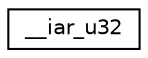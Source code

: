 digraph "Graphical Class Hierarchy"
{
 // LATEX_PDF_SIZE
  edge [fontname="Helvetica",fontsize="10",labelfontname="Helvetica",labelfontsize="10"];
  node [fontname="Helvetica",fontsize="10",shape=record];
  rankdir="LR";
  Node0 [label="__iar_u32",height=0.2,width=0.4,color="black", fillcolor="white", style="filled",URL="$struct____iar__u32.html",tooltip=" "];
}
